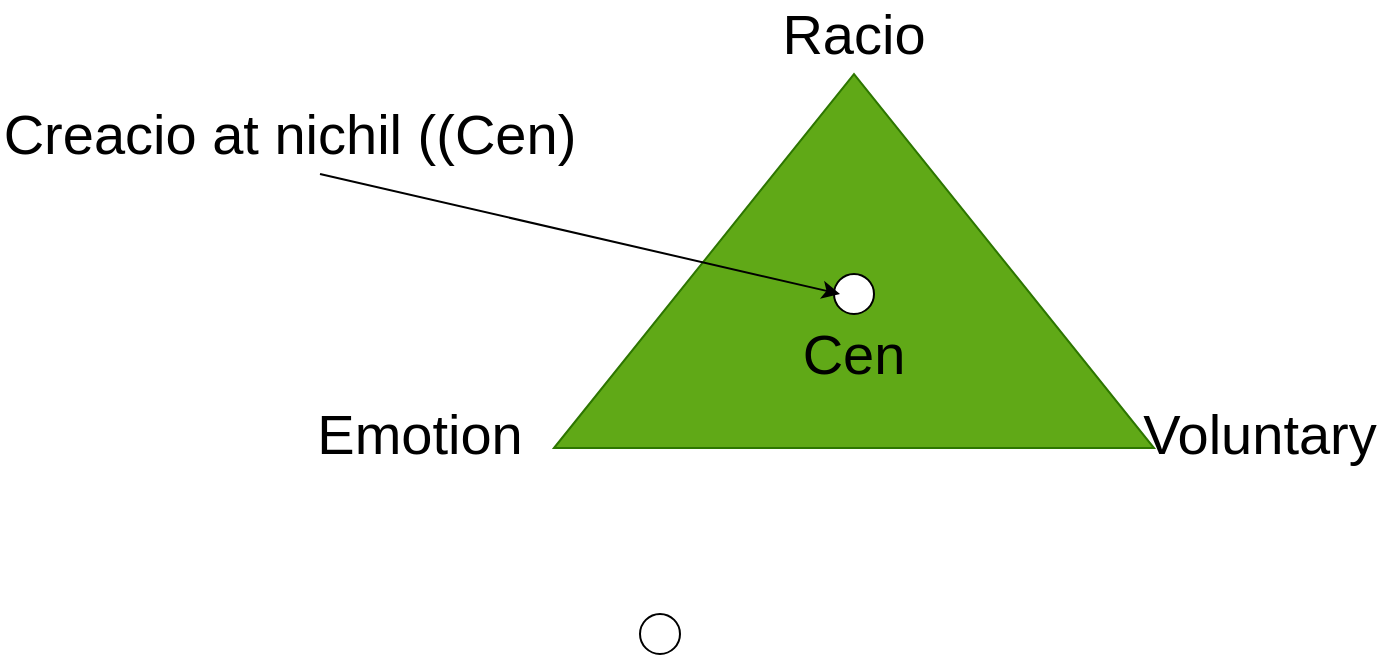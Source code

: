 <mxfile version="14.9.6" type="device"><diagram id="QdEvKzj9geI_y-KKQj1a" name="Page-1"><mxGraphModel dx="1024" dy="592" grid="1" gridSize="10" guides="1" tooltips="1" connect="1" arrows="1" fold="1" page="1" pageScale="1" pageWidth="850" pageHeight="1100" math="0" shadow="0"><root><mxCell id="0"/><mxCell id="1" parent="0"/><mxCell id="YhAlEY6mUrtGxAaSiY7Y-1" value="" style="triangle;whiteSpace=wrap;html=1;rotation=-90;fillColor=#60a917;strokeColor=#2D7600;fontColor=#ffffff;" vertex="1" parent="1"><mxGeometry x="343.5" y="93.5" width="187" height="300" as="geometry"/></mxCell><mxCell id="YhAlEY6mUrtGxAaSiY7Y-2" value="Racio" style="text;html=1;strokeColor=none;fillColor=none;align=center;verticalAlign=middle;whiteSpace=wrap;rounded=0;fontSize=28;" vertex="1" parent="1"><mxGeometry x="417" y="120" width="40" height="20" as="geometry"/></mxCell><mxCell id="YhAlEY6mUrtGxAaSiY7Y-3" value="Voluntary" style="text;html=1;strokeColor=none;fillColor=none;align=center;verticalAlign=middle;whiteSpace=wrap;rounded=0;fontSize=28;" vertex="1" parent="1"><mxGeometry x="620" y="320" width="40" height="20" as="geometry"/></mxCell><mxCell id="YhAlEY6mUrtGxAaSiY7Y-4" value="Emotion" style="text;html=1;strokeColor=none;fillColor=none;align=center;verticalAlign=middle;whiteSpace=wrap;rounded=0;fontSize=28;" vertex="1" parent="1"><mxGeometry x="200" y="320" width="40" height="20" as="geometry"/></mxCell><mxCell id="YhAlEY6mUrtGxAaSiY7Y-5" value="" style="ellipse;whiteSpace=wrap;html=1;aspect=fixed;fontSize=28;" vertex="1" parent="1"><mxGeometry x="427" y="250" width="20" height="20" as="geometry"/></mxCell><mxCell id="YhAlEY6mUrtGxAaSiY7Y-6" value="Cen" style="text;html=1;strokeColor=none;fillColor=none;align=center;verticalAlign=middle;whiteSpace=wrap;rounded=0;fontSize=28;" vertex="1" parent="1"><mxGeometry x="417" y="280" width="40" height="20" as="geometry"/></mxCell><mxCell id="YhAlEY6mUrtGxAaSiY7Y-7" value="Creacio at nichil ((Cen)" style="text;html=1;strokeColor=none;fillColor=none;align=center;verticalAlign=middle;whiteSpace=wrap;rounded=0;fontSize=28;" vertex="1" parent="1"><mxGeometry x="10" y="170" width="290" height="20" as="geometry"/></mxCell><mxCell id="YhAlEY6mUrtGxAaSiY7Y-8" value="" style="ellipse;whiteSpace=wrap;html=1;aspect=fixed;fontSize=28;" vertex="1" parent="1"><mxGeometry x="330" y="420" width="20" height="20" as="geometry"/></mxCell><mxCell id="YhAlEY6mUrtGxAaSiY7Y-11" value="" style="endArrow=classic;html=1;fontSize=28;" edge="1" parent="1"><mxGeometry width="50" height="50" relative="1" as="geometry"><mxPoint x="170" y="200" as="sourcePoint"/><mxPoint x="430" y="260" as="targetPoint"/></mxGeometry></mxCell></root></mxGraphModel></diagram></mxfile>